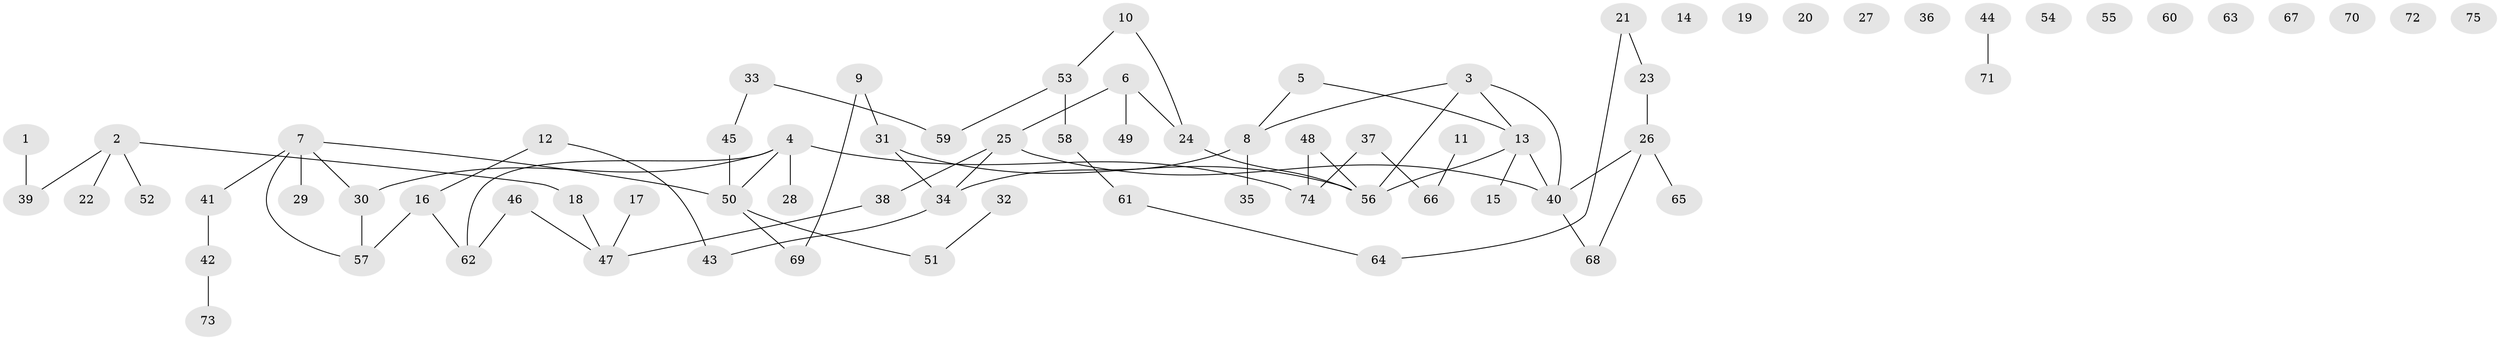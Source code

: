 // coarse degree distribution, {1: 0.25, 3: 0.15, 5: 0.1, 6: 0.025, 4: 0.1, 2: 0.375}
// Generated by graph-tools (version 1.1) at 2025/48/03/04/25 22:48:02]
// undirected, 75 vertices, 75 edges
graph export_dot {
  node [color=gray90,style=filled];
  1;
  2;
  3;
  4;
  5;
  6;
  7;
  8;
  9;
  10;
  11;
  12;
  13;
  14;
  15;
  16;
  17;
  18;
  19;
  20;
  21;
  22;
  23;
  24;
  25;
  26;
  27;
  28;
  29;
  30;
  31;
  32;
  33;
  34;
  35;
  36;
  37;
  38;
  39;
  40;
  41;
  42;
  43;
  44;
  45;
  46;
  47;
  48;
  49;
  50;
  51;
  52;
  53;
  54;
  55;
  56;
  57;
  58;
  59;
  60;
  61;
  62;
  63;
  64;
  65;
  66;
  67;
  68;
  69;
  70;
  71;
  72;
  73;
  74;
  75;
  1 -- 39;
  2 -- 18;
  2 -- 22;
  2 -- 39;
  2 -- 52;
  3 -- 8;
  3 -- 13;
  3 -- 40;
  3 -- 56;
  4 -- 28;
  4 -- 30;
  4 -- 50;
  4 -- 62;
  4 -- 74;
  5 -- 8;
  5 -- 13;
  6 -- 24;
  6 -- 25;
  6 -- 49;
  7 -- 29;
  7 -- 30;
  7 -- 41;
  7 -- 50;
  7 -- 57;
  8 -- 34;
  8 -- 35;
  9 -- 31;
  9 -- 69;
  10 -- 24;
  10 -- 53;
  11 -- 66;
  12 -- 16;
  12 -- 43;
  13 -- 15;
  13 -- 40;
  13 -- 56;
  16 -- 57;
  16 -- 62;
  17 -- 47;
  18 -- 47;
  21 -- 23;
  21 -- 64;
  23 -- 26;
  24 -- 56;
  25 -- 34;
  25 -- 38;
  25 -- 40;
  26 -- 40;
  26 -- 65;
  26 -- 68;
  30 -- 57;
  31 -- 34;
  31 -- 56;
  32 -- 51;
  33 -- 45;
  33 -- 59;
  34 -- 43;
  37 -- 66;
  37 -- 74;
  38 -- 47;
  40 -- 68;
  41 -- 42;
  42 -- 73;
  44 -- 71;
  45 -- 50;
  46 -- 47;
  46 -- 62;
  48 -- 56;
  48 -- 74;
  50 -- 51;
  50 -- 69;
  53 -- 58;
  53 -- 59;
  58 -- 61;
  61 -- 64;
}
